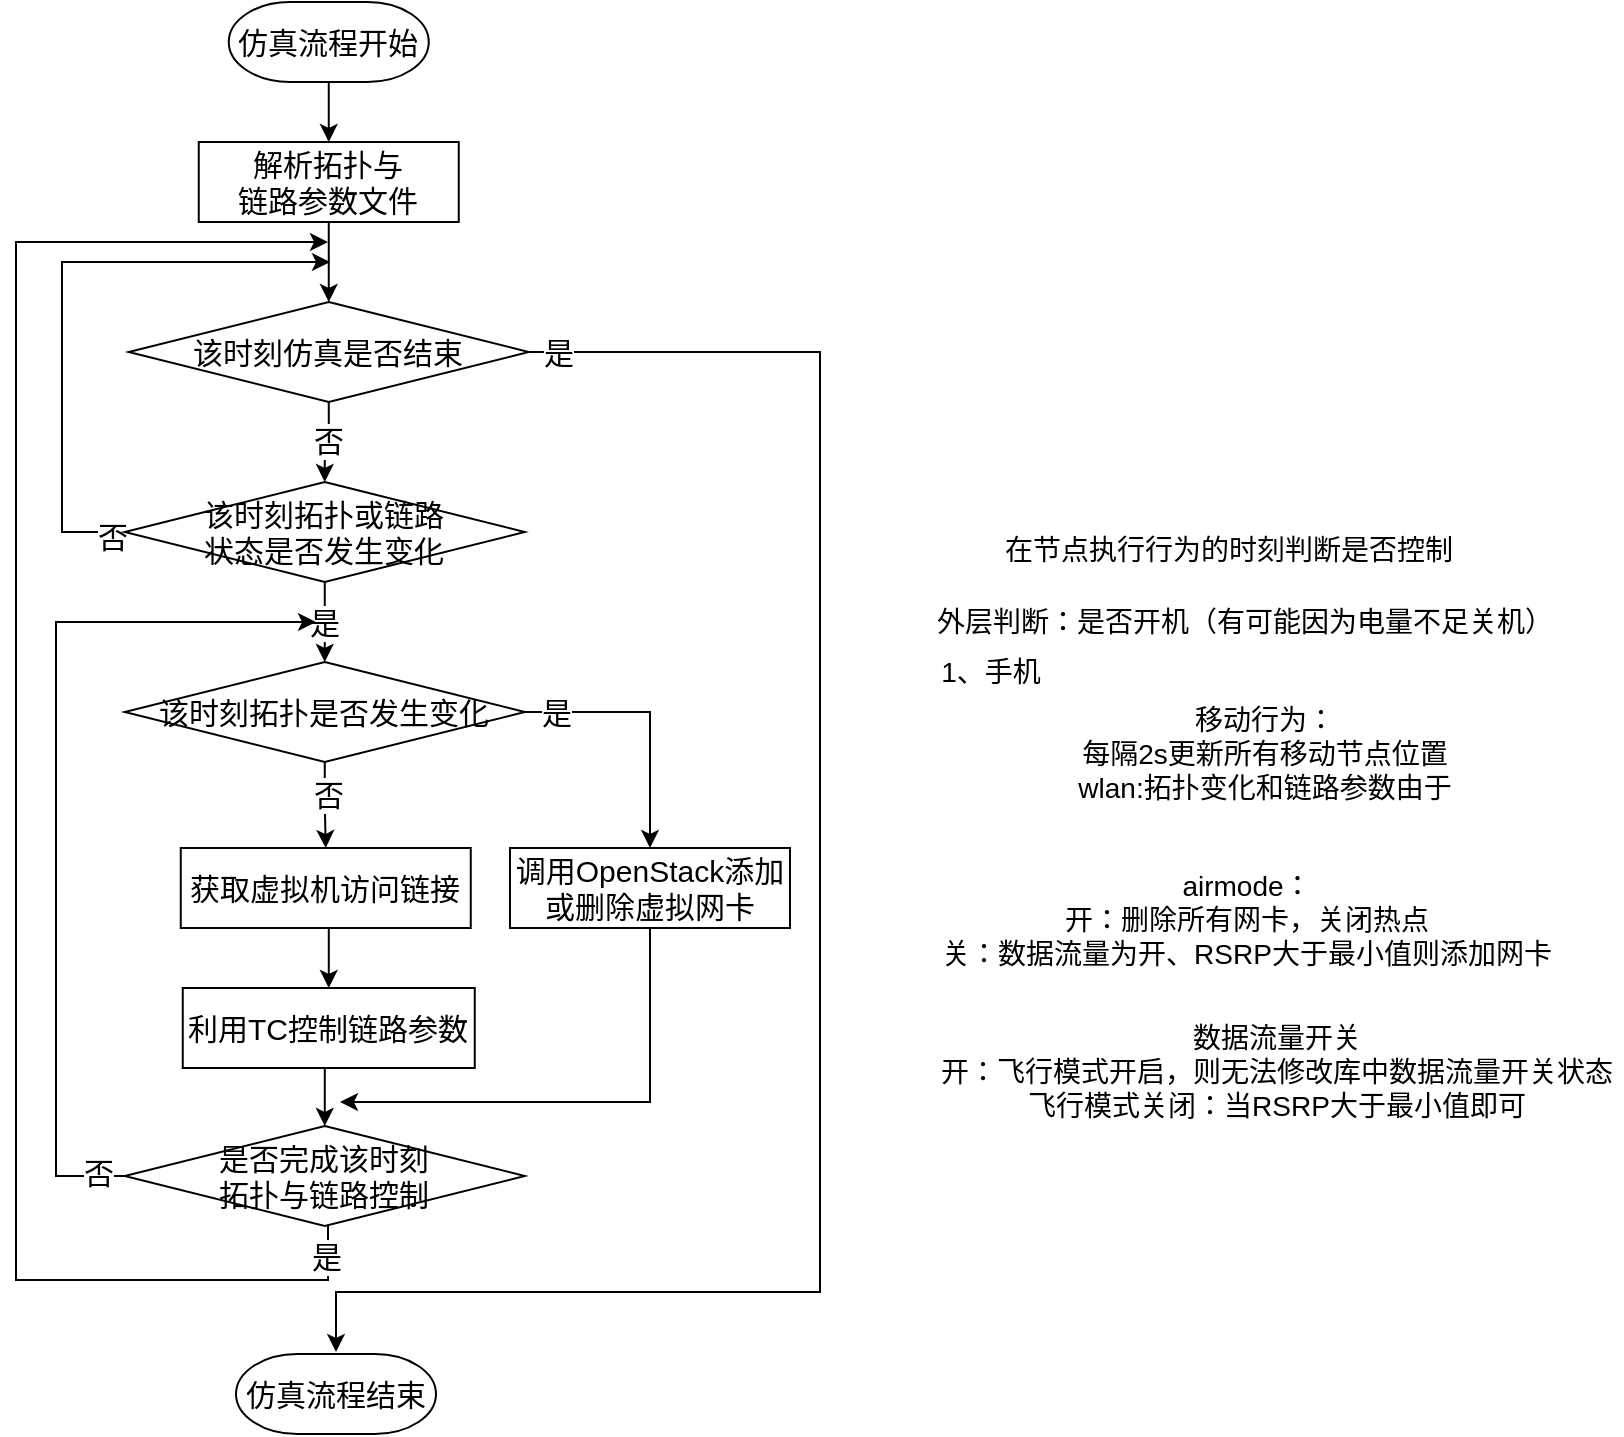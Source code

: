 <mxfile version="12.9.3" type="github" pages="4">
  <diagram id="6a731a19-8d31-9384-78a2-239565b7b9f0" name="拓扑与链路控制技术">
    <mxGraphModel dx="946" dy="467" grid="0" gridSize="10" guides="1" tooltips="1" connect="1" arrows="1" fold="1" page="1" pageScale="1" pageWidth="1169" pageHeight="827" background="#ffffff" math="0" shadow="0">
      <root>
        <mxCell id="0" />
        <mxCell id="1" parent="0" />
        <mxCell id="XVKLGU5yuTdTBBwaq9gd-3" style="edgeStyle=orthogonalEdgeStyle;rounded=0;orthogonalLoop=1;jettySize=auto;html=1;exitX=0.5;exitY=1;exitDx=0;exitDy=0;exitPerimeter=0;entryX=0.5;entryY=0;entryDx=0;entryDy=0;strokeWidth=1;fontSize=15;" parent="1" source="ttyujtRelshkrmtNdgl2-55" target="XVKLGU5yuTdTBBwaq9gd-2" edge="1">
          <mxGeometry relative="1" as="geometry" />
        </mxCell>
        <mxCell id="ttyujtRelshkrmtNdgl2-55" value="仿真流程开始" style="strokeWidth=1;html=1;shape=mxgraph.flowchart.terminator;whiteSpace=wrap;fontSize=15;" parent="1" vertex="1">
          <mxGeometry x="386.38" y="490" width="100" height="40" as="geometry" />
        </mxCell>
        <mxCell id="ytw-H5kWjpuPRux5cNYK-19" value="" style="edgeStyle=orthogonalEdgeStyle;rounded=0;orthogonalLoop=1;jettySize=auto;html=1;exitX=1;exitY=0.5;exitDx=0;exitDy=0;exitPerimeter=0;strokeWidth=1;fontSize=15;" parent="1" source="ttyujtRelshkrmtNdgl2-85" edge="1">
          <mxGeometry relative="1" as="geometry">
            <mxPoint x="440" y="1165" as="targetPoint" />
            <mxPoint x="548.38" y="670" as="sourcePoint" />
            <Array as="points">
              <mxPoint x="682" y="665" />
              <mxPoint x="682" y="1135" />
              <mxPoint x="440" y="1135" />
            </Array>
          </mxGeometry>
        </mxCell>
        <mxCell id="ytw-H5kWjpuPRux5cNYK-34" value="是" style="text;html=1;align=center;verticalAlign=middle;resizable=0;points=[];labelBackgroundColor=#ffffff;fontSize=15;" parent="ytw-H5kWjpuPRux5cNYK-19" vertex="1" connectable="0">
          <mxGeometry x="-0.944" y="-1" relative="1" as="geometry">
            <mxPoint x="-10.38" y="-1" as="offset" />
          </mxGeometry>
        </mxCell>
        <mxCell id="ytw-H5kWjpuPRux5cNYK-30" style="edgeStyle=orthogonalEdgeStyle;rounded=0;orthogonalLoop=1;jettySize=auto;html=1;exitX=0.5;exitY=1;exitDx=0;exitDy=0;exitPerimeter=0;entryX=0.5;entryY=0;entryDx=0;entryDy=0;entryPerimeter=0;strokeWidth=1;fontSize=15;" parent="1" source="ttyujtRelshkrmtNdgl2-85" target="ytw-H5kWjpuPRux5cNYK-8" edge="1">
          <mxGeometry relative="1" as="geometry" />
        </mxCell>
        <mxCell id="ytw-H5kWjpuPRux5cNYK-31" value="否" style="text;html=1;align=center;verticalAlign=middle;resizable=0;points=[];labelBackgroundColor=#ffffff;fontSize=15;" parent="ytw-H5kWjpuPRux5cNYK-30" vertex="1" connectable="0">
          <mxGeometry x="-0.125" y="-1" relative="1" as="geometry">
            <mxPoint as="offset" />
          </mxGeometry>
        </mxCell>
        <mxCell id="ttyujtRelshkrmtNdgl2-85" value="&lt;span style=&quot;font-size: 15px&quot;&gt;该时刻仿真是否结束&lt;br style=&quot;font-size: 15px&quot;&gt;&lt;/span&gt;" style="strokeWidth=1;html=1;shape=mxgraph.flowchart.decision;whiteSpace=wrap;fontSize=15;" parent="1" vertex="1">
          <mxGeometry x="336.38" y="640" width="200" height="50" as="geometry" />
        </mxCell>
        <mxCell id="TidMMcT2wj0nwVOMxdJ1-9" style="edgeStyle=orthogonalEdgeStyle;rounded=0;orthogonalLoop=1;jettySize=auto;html=1;exitX=0.5;exitY=1;exitDx=0;exitDy=0;" parent="1" source="ytw-H5kWjpuPRux5cNYK-1" edge="1">
          <mxGeometry relative="1" as="geometry">
            <mxPoint x="442" y="1040" as="targetPoint" />
            <Array as="points">
              <mxPoint x="597" y="1040" />
            </Array>
          </mxGeometry>
        </mxCell>
        <mxCell id="ytw-H5kWjpuPRux5cNYK-1" value="调用OpenStack添加或删除虚拟网卡" style="rounded=0;whiteSpace=wrap;html=1;strokeWidth=1;fontSize=15;" parent="1" vertex="1">
          <mxGeometry x="527" y="913" width="140" height="40" as="geometry" />
        </mxCell>
        <mxCell id="ytw-H5kWjpuPRux5cNYK-4" value="仿真流程结束" style="strokeWidth=1;html=1;shape=mxgraph.flowchart.terminator;whiteSpace=wrap;fontSize=15;" parent="1" vertex="1">
          <mxGeometry x="390" y="1166" width="100" height="40" as="geometry" />
        </mxCell>
        <mxCell id="ytw-H5kWjpuPRux5cNYK-46" style="edgeStyle=orthogonalEdgeStyle;rounded=0;orthogonalLoop=1;jettySize=auto;html=1;exitX=0;exitY=0.5;exitDx=0;exitDy=0;exitPerimeter=0;strokeWidth=1;fontSize=15;" parent="1" edge="1">
          <mxGeometry relative="1" as="geometry">
            <mxPoint x="437" y="620" as="targetPoint" />
            <mxPoint x="337.38" y="755" as="sourcePoint" />
            <Array as="points">
              <mxPoint x="303" y="755" />
              <mxPoint x="303" y="620" />
            </Array>
          </mxGeometry>
        </mxCell>
        <mxCell id="ytw-H5kWjpuPRux5cNYK-47" value="否" style="text;html=1;align=center;verticalAlign=middle;resizable=0;points=[];labelBackgroundColor=#ffffff;fontSize=15;" parent="ytw-H5kWjpuPRux5cNYK-46" vertex="1" connectable="0">
          <mxGeometry x="-0.933" y="2" relative="1" as="geometry">
            <mxPoint as="offset" />
          </mxGeometry>
        </mxCell>
        <mxCell id="tflQ4zeCQDi2bhMAwkL_-6" value="是" style="edgeStyle=orthogonalEdgeStyle;rounded=0;orthogonalLoop=1;jettySize=auto;html=1;exitX=0.5;exitY=1;exitDx=0;exitDy=0;exitPerimeter=0;entryX=0.5;entryY=0;entryDx=0;entryDy=0;entryPerimeter=0;strokeWidth=1;fontSize=15;" parent="1" source="ytw-H5kWjpuPRux5cNYK-8" target="tflQ4zeCQDi2bhMAwkL_-3" edge="1">
          <mxGeometry relative="1" as="geometry" />
        </mxCell>
        <mxCell id="ytw-H5kWjpuPRux5cNYK-8" value="该时刻拓扑或链路&lt;br&gt;状态是否发生变化&lt;span style=&quot;font-size: 15px&quot;&gt;&lt;br style=&quot;font-size: 15px&quot;&gt;&lt;/span&gt;" style="strokeWidth=1;html=1;shape=mxgraph.flowchart.decision;whiteSpace=wrap;fontSize=15;" parent="1" vertex="1">
          <mxGeometry x="334.38" y="730" width="200" height="50" as="geometry" />
        </mxCell>
        <mxCell id="ytw-H5kWjpuPRux5cNYK-15" style="edgeStyle=orthogonalEdgeStyle;rounded=0;orthogonalLoop=1;jettySize=auto;html=1;exitX=0.5;exitY=1;exitDx=0;exitDy=0;exitPerimeter=0;strokeWidth=1;fontSize=15;" parent="1" source="ytw-H5kWjpuPRux5cNYK-10" edge="1">
          <mxGeometry relative="1" as="geometry">
            <mxPoint x="349" y="1270" as="sourcePoint" />
            <mxPoint x="436" y="610" as="targetPoint" />
            <Array as="points">
              <mxPoint x="434" y="1090" />
              <mxPoint x="436" y="1090" />
              <mxPoint x="436" y="1129" />
              <mxPoint x="280" y="1129" />
              <mxPoint x="280" y="610" />
            </Array>
          </mxGeometry>
        </mxCell>
        <mxCell id="TidMMcT2wj0nwVOMxdJ1-6" value="&lt;font style=&quot;font-size: 15px&quot;&gt;是&lt;/font&gt;" style="text;html=1;align=center;verticalAlign=middle;resizable=0;points=[];labelBackgroundColor=#ffffff;" parent="ytw-H5kWjpuPRux5cNYK-15" vertex="1" connectable="0">
          <mxGeometry x="-0.909" y="-1" relative="1" as="geometry">
            <mxPoint as="offset" />
          </mxGeometry>
        </mxCell>
        <mxCell id="ytw-H5kWjpuPRux5cNYK-17" style="edgeStyle=orthogonalEdgeStyle;rounded=0;orthogonalLoop=1;jettySize=auto;html=1;strokeWidth=1;fontSize=15;exitX=0;exitY=0.5;exitDx=0;exitDy=0;exitPerimeter=0;" parent="1" source="ytw-H5kWjpuPRux5cNYK-10" edge="1">
          <mxGeometry relative="1" as="geometry">
            <mxPoint x="430" y="800" as="targetPoint" />
            <mxPoint x="330" y="1165" as="sourcePoint" />
            <Array as="points">
              <mxPoint x="300" y="1077" />
              <mxPoint x="300" y="800" />
            </Array>
          </mxGeometry>
        </mxCell>
        <mxCell id="tflQ4zeCQDi2bhMAwkL_-9" value="否" style="text;html=1;align=center;verticalAlign=middle;resizable=0;points=[];labelBackgroundColor=#ffffff;fontSize=15;" parent="ytw-H5kWjpuPRux5cNYK-17" vertex="1" connectable="0">
          <mxGeometry x="-0.936" y="-2" relative="1" as="geometry">
            <mxPoint as="offset" />
          </mxGeometry>
        </mxCell>
        <mxCell id="ytw-H5kWjpuPRux5cNYK-10" value="&lt;span style=&quot;font-size: 15px&quot;&gt;是否完成该时刻&lt;br&gt;拓扑与链路控制&lt;/span&gt;" style="strokeWidth=1;html=1;shape=mxgraph.flowchart.decision;whiteSpace=wrap;fontSize=15;" parent="1" vertex="1">
          <mxGeometry x="334.38" y="1052" width="200" height="50" as="geometry" />
        </mxCell>
        <mxCell id="XVKLGU5yuTdTBBwaq9gd-4" style="edgeStyle=orthogonalEdgeStyle;rounded=0;orthogonalLoop=1;jettySize=auto;html=1;exitX=0.5;exitY=1;exitDx=0;exitDy=0;entryX=0.5;entryY=0;entryDx=0;entryDy=0;entryPerimeter=0;strokeWidth=1;fontSize=15;" parent="1" source="XVKLGU5yuTdTBBwaq9gd-2" target="ttyujtRelshkrmtNdgl2-85" edge="1">
          <mxGeometry relative="1" as="geometry" />
        </mxCell>
        <mxCell id="XVKLGU5yuTdTBBwaq9gd-2" value="解析拓扑与&lt;br&gt;链路参数文件" style="rounded=0;whiteSpace=wrap;html=1;strokeWidth=1;fontSize=15;" parent="1" vertex="1">
          <mxGeometry x="371.38" y="560" width="130" height="40" as="geometry" />
        </mxCell>
        <mxCell id="TidMMcT2wj0nwVOMxdJ1-4" style="edgeStyle=orthogonalEdgeStyle;rounded=0;orthogonalLoop=1;jettySize=auto;html=1;exitX=0.5;exitY=1;exitDx=0;exitDy=0;entryX=0.5;entryY=0;entryDx=0;entryDy=0;entryPerimeter=0;" parent="1" source="PbRBGEzeBS2t3f2aw708-1" target="ytw-H5kWjpuPRux5cNYK-10" edge="1">
          <mxGeometry relative="1" as="geometry" />
        </mxCell>
        <mxCell id="PbRBGEzeBS2t3f2aw708-1" value="利用TC控制链路参数" style="rounded=0;whiteSpace=wrap;html=1;strokeWidth=1;fontSize=15;" parent="1" vertex="1">
          <mxGeometry x="363.38" y="983" width="146" height="40" as="geometry" />
        </mxCell>
        <mxCell id="TidMMcT2wj0nwVOMxdJ1-1" style="edgeStyle=orthogonalEdgeStyle;rounded=0;orthogonalLoop=1;jettySize=auto;html=1;exitX=0.5;exitY=1;exitDx=0;exitDy=0;exitPerimeter=0;entryX=0.5;entryY=0;entryDx=0;entryDy=0;" parent="1" source="tflQ4zeCQDi2bhMAwkL_-3" target="YgkVIk6N9J1UX0ECOyVe-1" edge="1">
          <mxGeometry relative="1" as="geometry" />
        </mxCell>
        <mxCell id="TidMMcT2wj0nwVOMxdJ1-2" value="&lt;font style=&quot;font-size: 15px&quot;&gt;否&lt;/font&gt;" style="text;html=1;align=center;verticalAlign=middle;resizable=0;points=[];labelBackgroundColor=#ffffff;" parent="TidMMcT2wj0nwVOMxdJ1-1" vertex="1" connectable="0">
          <mxGeometry x="0.011" y="7" relative="1" as="geometry">
            <mxPoint x="-6" y="-6" as="offset" />
          </mxGeometry>
        </mxCell>
        <mxCell id="TidMMcT2wj0nwVOMxdJ1-7" style="edgeStyle=orthogonalEdgeStyle;rounded=0;orthogonalLoop=1;jettySize=auto;html=1;exitX=1;exitY=0.5;exitDx=0;exitDy=0;exitPerimeter=0;entryX=0.5;entryY=0;entryDx=0;entryDy=0;" parent="1" source="tflQ4zeCQDi2bhMAwkL_-3" target="ytw-H5kWjpuPRux5cNYK-1" edge="1">
          <mxGeometry relative="1" as="geometry" />
        </mxCell>
        <mxCell id="TidMMcT2wj0nwVOMxdJ1-8" value="&lt;font style=&quot;font-size: 15px&quot;&gt;是&lt;/font&gt;" style="text;html=1;align=center;verticalAlign=middle;resizable=0;points=[];labelBackgroundColor=#ffffff;" parent="TidMMcT2wj0nwVOMxdJ1-7" vertex="1" connectable="0">
          <mxGeometry x="-0.861" y="2" relative="1" as="geometry">
            <mxPoint x="6.62" y="2" as="offset" />
          </mxGeometry>
        </mxCell>
        <mxCell id="tflQ4zeCQDi2bhMAwkL_-3" value="&lt;span style=&quot;font-size: 15px&quot;&gt;该时刻拓扑是否发生变化&lt;br style=&quot;font-size: 15px&quot;&gt;&lt;/span&gt;" style="strokeWidth=1;html=1;shape=mxgraph.flowchart.decision;whiteSpace=wrap;fontSize=15;" parent="1" vertex="1">
          <mxGeometry x="334.38" y="820" width="200" height="50" as="geometry" />
        </mxCell>
        <mxCell id="TidMMcT2wj0nwVOMxdJ1-3" style="edgeStyle=orthogonalEdgeStyle;rounded=0;orthogonalLoop=1;jettySize=auto;html=1;exitX=0.5;exitY=1;exitDx=0;exitDy=0;entryX=0.5;entryY=0;entryDx=0;entryDy=0;" parent="1" source="YgkVIk6N9J1UX0ECOyVe-1" target="PbRBGEzeBS2t3f2aw708-1" edge="1">
          <mxGeometry relative="1" as="geometry" />
        </mxCell>
        <mxCell id="YgkVIk6N9J1UX0ECOyVe-1" value="获取虚拟机访问链接" style="rounded=0;whiteSpace=wrap;html=1;strokeWidth=1;fontSize=15;" parent="1" vertex="1">
          <mxGeometry x="362.38" y="913" width="145" height="40" as="geometry" />
        </mxCell>
        <mxCell id="FOpDInlarjYtEiqSZFSN-1" value="在节点执行行为的时刻判断是否控制" style="text;html=1;align=center;verticalAlign=middle;resizable=0;points=[];autosize=1;fontSize=14;" vertex="1" parent="1">
          <mxGeometry x="769" y="753" width="234" height="21" as="geometry" />
        </mxCell>
        <mxCell id="FOpDInlarjYtEiqSZFSN-3" value="airmode：&lt;br&gt;开：删除所有网卡，关闭热点&lt;br&gt;关：数据流量为开、RSRP大于最小值则添加网卡&lt;br&gt;" style="text;html=1;align=center;verticalAlign=middle;resizable=0;points=[];autosize=1;fontSize=14;" vertex="1" parent="1">
          <mxGeometry x="737" y="921" width="315" height="55" as="geometry" />
        </mxCell>
        <mxCell id="FOpDInlarjYtEiqSZFSN-4" value="1、手机" style="text;html=1;align=center;verticalAlign=middle;resizable=0;points=[];autosize=1;fontSize=14;" vertex="1" parent="1">
          <mxGeometry x="737" y="814" width="60" height="21" as="geometry" />
        </mxCell>
        <mxCell id="eyztiRn-aRr8YekvGuWy-1" value="数据流量开关&lt;br&gt;开：飞行模式开启，则无法修改库中数据流量开关状态&lt;br&gt;飞行模式关闭：当RSRP大于最小值即可&lt;br&gt;" style="text;html=1;align=center;verticalAlign=middle;resizable=0;points=[];autosize=1;fontSize=14;" vertex="1" parent="1">
          <mxGeometry x="737" y="997" width="346" height="55" as="geometry" />
        </mxCell>
        <mxCell id="eyztiRn-aRr8YekvGuWy-2" value="外层判断：是否开机（有可能因为电量不足关机）" style="text;html=1;align=center;verticalAlign=middle;resizable=0;points=[];autosize=1;fontSize=14;" vertex="1" parent="1">
          <mxGeometry x="735" y="789" width="318" height="21" as="geometry" />
        </mxCell>
        <mxCell id="eyztiRn-aRr8YekvGuWy-3" value="移动行为：&lt;br&gt;每隔2s更新所有移动节点位置&lt;br&gt;wlan:拓扑变化和链路参数由于" style="text;html=1;align=center;verticalAlign=middle;resizable=0;points=[];autosize=1;fontSize=14;" vertex="1" parent="1">
          <mxGeometry x="805" y="838" width="197" height="55" as="geometry" />
        </mxCell>
      </root>
    </mxGraphModel>
  </diagram>
  <diagram id="v8ugOdhWxPYhqjRlqoNW" name="网络行为控制">
    <mxGraphModel dx="946" dy="1636" grid="0" gridSize="10" guides="1" tooltips="1" connect="1" arrows="1" fold="1" page="1" pageScale="1" pageWidth="827" pageHeight="1169" math="0" shadow="0">
      <root>
        <mxCell id="XkxrOACsHn2WorxNWKab-0" />
        <mxCell id="XkxrOACsHn2WorxNWKab-1" parent="XkxrOACsHn2WorxNWKab-0" />
        <mxCell id="XkxrOACsHn2WorxNWKab-28" style="edgeStyle=orthogonalEdgeStyle;rounded=0;orthogonalLoop=1;jettySize=auto;html=1;exitX=0.5;exitY=1;exitDx=0;exitDy=0;exitPerimeter=0;entryX=0.5;entryY=0;entryDx=0;entryDy=0;entryPerimeter=0;strokeWidth=1;fontSize=15;" parent="XkxrOACsHn2WorxNWKab-1" source="XkxrOACsHn2WorxNWKab-29" target="XkxrOACsHn2WorxNWKab-44" edge="1">
          <mxGeometry relative="1" as="geometry" />
        </mxCell>
        <mxCell id="XkxrOACsHn2WorxNWKab-29" value="仿真流程开始" style="strokeWidth=1;html=1;shape=mxgraph.flowchart.terminator;whiteSpace=wrap;fontSize=15;" parent="XkxrOACsHn2WorxNWKab-1" vertex="1">
          <mxGeometry x="154.25" y="-60" width="100" height="40" as="geometry" />
        </mxCell>
        <mxCell id="-nuV1rZC9ApYzW40w2bU-1" style="edgeStyle=orthogonalEdgeStyle;rounded=0;orthogonalLoop=1;jettySize=auto;html=1;exitX=0.5;exitY=1;exitDx=0;exitDy=0;exitPerimeter=0;entryX=0.5;entryY=0;entryDx=0;entryDy=0;strokeWidth=1;fontSize=15;" parent="XkxrOACsHn2WorxNWKab-1" source="XkxrOACsHn2WorxNWKab-32" target="XkxrOACsHn2WorxNWKab-34" edge="1">
          <mxGeometry relative="1" as="geometry" />
        </mxCell>
        <mxCell id="lklMJXzV0AVg6-V9m9iJ-14" value="是" style="text;html=1;align=center;verticalAlign=middle;resizable=0;points=[];labelBackgroundColor=#ffffff;fontSize=15;" parent="-nuV1rZC9ApYzW40w2bU-1" vertex="1" connectable="0">
          <mxGeometry x="0.051" y="1" relative="1" as="geometry">
            <mxPoint as="offset" />
          </mxGeometry>
        </mxCell>
        <mxCell id="-nuV1rZC9ApYzW40w2bU-5" style="edgeStyle=orthogonalEdgeStyle;rounded=0;orthogonalLoop=1;jettySize=auto;html=1;exitX=1;exitY=0.5;exitDx=0;exitDy=0;exitPerimeter=0;entryX=0.5;entryY=0;entryDx=0;entryDy=0;strokeWidth=1;fontSize=15;" parent="XkxrOACsHn2WorxNWKab-1" source="XkxrOACsHn2WorxNWKab-32" target="-nuV1rZC9ApYzW40w2bU-4" edge="1">
          <mxGeometry relative="1" as="geometry" />
        </mxCell>
        <mxCell id="lklMJXzV0AVg6-V9m9iJ-8" value="否" style="text;html=1;align=center;verticalAlign=middle;resizable=0;points=[];labelBackgroundColor=#ffffff;fontSize=15;" parent="-nuV1rZC9ApYzW40w2bU-5" vertex="1" connectable="0">
          <mxGeometry x="-0.851" relative="1" as="geometry">
            <mxPoint x="5.75" as="offset" />
          </mxGeometry>
        </mxCell>
        <mxCell id="XkxrOACsHn2WorxNWKab-32" value="&lt;span style=&quot;font-size: 15px&quot;&gt;是否进入虚拟机控制&lt;br style=&quot;font-size: 15px&quot;&gt;&lt;/span&gt;" style="strokeWidth=1;html=1;shape=mxgraph.flowchart.decision;whiteSpace=wrap;fontSize=15;" parent="XkxrOACsHn2WorxNWKab-1" vertex="1">
          <mxGeometry x="104.25" y="190" width="200" height="50" as="geometry" />
        </mxCell>
        <mxCell id="-nuV1rZC9ApYzW40w2bU-2" style="edgeStyle=orthogonalEdgeStyle;rounded=0;orthogonalLoop=1;jettySize=auto;html=1;exitX=0.5;exitY=1;exitDx=0;exitDy=0;entryX=0.5;entryY=0;entryDx=0;entryDy=0;strokeWidth=1;fontSize=15;" parent="XkxrOACsHn2WorxNWKab-1" source="XkxrOACsHn2WorxNWKab-34" target="XkxrOACsHn2WorxNWKab-54" edge="1">
          <mxGeometry relative="1" as="geometry" />
        </mxCell>
        <mxCell id="XkxrOACsHn2WorxNWKab-34" value="&lt;font style=&quot;font-size: 15px&quot;&gt;获取虚拟机访问链接&lt;/font&gt;" style="rounded=0;whiteSpace=wrap;html=1;strokeWidth=1;fontSize=15;" parent="XkxrOACsHn2WorxNWKab-1" vertex="1">
          <mxGeometry x="134.25" y="280" width="140" height="40" as="geometry" />
        </mxCell>
        <mxCell id="-nuV1rZC9ApYzW40w2bU-8" style="edgeStyle=orthogonalEdgeStyle;rounded=0;orthogonalLoop=1;jettySize=auto;html=1;exitX=0.5;exitY=1;exitDx=0;exitDy=0;exitPerimeter=0;entryX=0.5;entryY=0;entryDx=0;entryDy=0;entryPerimeter=0;strokeWidth=1;fontSize=15;" parent="XkxrOACsHn2WorxNWKab-1" source="XkxrOACsHn2WorxNWKab-44" target="-nuV1rZC9ApYzW40w2bU-7" edge="1">
          <mxGeometry relative="1" as="geometry" />
        </mxCell>
        <mxCell id="lklMJXzV0AVg6-V9m9iJ-13" value="否" style="text;html=1;align=center;verticalAlign=middle;resizable=0;points=[];labelBackgroundColor=#ffffff;fontSize=15;" parent="-nuV1rZC9ApYzW40w2bU-8" vertex="1" connectable="0">
          <mxGeometry x="-0.255" y="-1" relative="1" as="geometry">
            <mxPoint as="offset" />
          </mxGeometry>
        </mxCell>
        <mxCell id="lklMJXzV0AVg6-V9m9iJ-3" style="edgeStyle=orthogonalEdgeStyle;rounded=0;orthogonalLoop=1;jettySize=auto;html=1;exitX=1;exitY=0.5;exitDx=0;exitDy=0;exitPerimeter=0;strokeWidth=1;fontSize=15;entryX=0.5;entryY=0;entryDx=0;entryDy=0;entryPerimeter=0;" parent="XkxrOACsHn2WorxNWKab-1" source="XkxrOACsHn2WorxNWKab-44" target="FGpXlcg3w5gOP9-YCDFg-1" edge="1">
          <mxGeometry relative="1" as="geometry">
            <mxPoint x="210" y="470" as="targetPoint" />
            <Array as="points">
              <mxPoint x="470" y="35" />
              <mxPoint x="470" y="470" />
              <mxPoint x="199" y="470" />
            </Array>
          </mxGeometry>
        </mxCell>
        <mxCell id="lklMJXzV0AVg6-V9m9iJ-12" value="是" style="text;html=1;align=center;verticalAlign=middle;resizable=0;points=[];labelBackgroundColor=#ffffff;fontSize=15;" parent="lklMJXzV0AVg6-V9m9iJ-3" vertex="1" connectable="0">
          <mxGeometry x="-0.947" relative="1" as="geometry">
            <mxPoint as="offset" />
          </mxGeometry>
        </mxCell>
        <mxCell id="XkxrOACsHn2WorxNWKab-44" value="&lt;span style=&quot;font-size: 15px&quot;&gt;该时刻仿真是否结束&lt;br style=&quot;font-size: 15px&quot;&gt;&lt;/span&gt;" style="strokeWidth=1;html=1;shape=mxgraph.flowchart.decision;whiteSpace=wrap;fontSize=15;" parent="XkxrOACsHn2WorxNWKab-1" vertex="1">
          <mxGeometry x="104.25" y="10" width="200" height="50" as="geometry" />
        </mxCell>
        <mxCell id="lklMJXzV0AVg6-V9m9iJ-0" style="edgeStyle=orthogonalEdgeStyle;rounded=0;orthogonalLoop=1;jettySize=auto;html=1;exitX=0.5;exitY=1;exitDx=0;exitDy=0;entryX=0.5;entryY=0;entryDx=0;entryDy=0;entryPerimeter=0;strokeWidth=1;fontSize=15;" parent="XkxrOACsHn2WorxNWKab-1" source="XkxrOACsHn2WorxNWKab-54" target="-nuV1rZC9ApYzW40w2bU-6" edge="1">
          <mxGeometry relative="1" as="geometry" />
        </mxCell>
        <mxCell id="XkxrOACsHn2WorxNWKab-54" value="&lt;font style=&quot;font-size: 15px&quot;&gt;访问虚拟机执行行为&lt;/font&gt;" style="rounded=0;whiteSpace=wrap;html=1;strokeWidth=1;fontSize=15;" parent="XkxrOACsHn2WorxNWKab-1" vertex="1">
          <mxGeometry x="134.25" y="342" width="140" height="40" as="geometry" />
        </mxCell>
        <mxCell id="FGpXlcg3w5gOP9-YCDFg-1" value="仿真流程结束" style="strokeWidth=1;html=1;shape=mxgraph.flowchart.terminator;whiteSpace=wrap;fontSize=15;" parent="XkxrOACsHn2WorxNWKab-1" vertex="1">
          <mxGeometry x="148.5" y="490" width="100" height="40" as="geometry" />
        </mxCell>
        <mxCell id="lklMJXzV0AVg6-V9m9iJ-9" style="edgeStyle=orthogonalEdgeStyle;rounded=0;orthogonalLoop=1;jettySize=auto;html=1;exitX=0.5;exitY=1;exitDx=0;exitDy=0;strokeWidth=1;fontSize=15;" parent="XkxrOACsHn2WorxNWKab-1" source="-nuV1rZC9ApYzW40w2bU-4" edge="1">
          <mxGeometry relative="1" as="geometry">
            <mxPoint x="210" y="390" as="targetPoint" />
            <Array as="points">
              <mxPoint x="360" y="390" />
            </Array>
          </mxGeometry>
        </mxCell>
        <mxCell id="-nuV1rZC9ApYzW40w2bU-4" value="&lt;font style=&quot;font-size: 15px&quot;&gt;调用OpenStack接口执行行为&lt;/font&gt;" style="rounded=0;whiteSpace=wrap;html=1;strokeWidth=1;fontSize=15;" parent="XkxrOACsHn2WorxNWKab-1" vertex="1">
          <mxGeometry x="290" y="280" width="140" height="40" as="geometry" />
        </mxCell>
        <mxCell id="lklMJXzV0AVg6-V9m9iJ-1" style="edgeStyle=orthogonalEdgeStyle;rounded=0;orthogonalLoop=1;jettySize=auto;html=1;exitX=0;exitY=0.5;exitDx=0;exitDy=0;exitPerimeter=0;strokeWidth=1;fontSize=15;" parent="XkxrOACsHn2WorxNWKab-1" source="-nuV1rZC9ApYzW40w2bU-6" edge="1">
          <mxGeometry relative="1" as="geometry">
            <mxPoint x="200" y="-10" as="targetPoint" />
            <Array as="points">
              <mxPoint x="40" y="435" />
              <mxPoint x="40" y="-10" />
            </Array>
          </mxGeometry>
        </mxCell>
        <mxCell id="lklMJXzV0AVg6-V9m9iJ-2" value="是" style="text;html=1;align=center;verticalAlign=middle;resizable=0;points=[];labelBackgroundColor=#ffffff;fontSize=15;" parent="lklMJXzV0AVg6-V9m9iJ-1" vertex="1" connectable="0">
          <mxGeometry x="-0.939" relative="1" as="geometry">
            <mxPoint as="offset" />
          </mxGeometry>
        </mxCell>
        <mxCell id="lklMJXzV0AVg6-V9m9iJ-6" style="edgeStyle=orthogonalEdgeStyle;rounded=0;orthogonalLoop=1;jettySize=auto;html=1;exitX=1;exitY=0.5;exitDx=0;exitDy=0;exitPerimeter=0;strokeWidth=1;fontSize=15;" parent="XkxrOACsHn2WorxNWKab-1" source="-nuV1rZC9ApYzW40w2bU-6" edge="1">
          <mxGeometry relative="1" as="geometry">
            <mxPoint x="210" y="170" as="targetPoint" />
            <Array as="points">
              <mxPoint x="450" y="435" />
              <mxPoint x="450" y="170" />
            </Array>
          </mxGeometry>
        </mxCell>
        <mxCell id="lklMJXzV0AVg6-V9m9iJ-11" value="否" style="text;html=1;align=center;verticalAlign=middle;resizable=0;points=[];labelBackgroundColor=#ffffff;fontSize=15;" parent="lklMJXzV0AVg6-V9m9iJ-6" vertex="1" connectable="0">
          <mxGeometry x="-0.969" y="1" relative="1" as="geometry">
            <mxPoint as="offset" />
          </mxGeometry>
        </mxCell>
        <mxCell id="-nuV1rZC9ApYzW40w2bU-6" value="&lt;span style=&quot;font-size: 15px&quot;&gt;该时刻所有网络&lt;br&gt;行为是否完成&lt;br style=&quot;font-size: 15px&quot;&gt;&lt;/span&gt;" style="strokeWidth=1;html=1;shape=mxgraph.flowchart.decision;whiteSpace=wrap;fontSize=15;" parent="XkxrOACsHn2WorxNWKab-1" vertex="1">
          <mxGeometry x="104.25" y="410" width="200" height="50" as="geometry" />
        </mxCell>
        <mxCell id="kszw4BfxBqGFvXXOp-lV-0" style="edgeStyle=orthogonalEdgeStyle;rounded=0;orthogonalLoop=1;jettySize=auto;html=1;exitX=0.5;exitY=1;exitDx=0;exitDy=0;exitPerimeter=0;entryX=0.5;entryY=0;entryDx=0;entryDy=0;entryPerimeter=0;strokeWidth=1;fontSize=15;" parent="XkxrOACsHn2WorxNWKab-1" source="-nuV1rZC9ApYzW40w2bU-7" target="XkxrOACsHn2WorxNWKab-32" edge="1">
          <mxGeometry relative="1" as="geometry" />
        </mxCell>
        <mxCell id="lklMJXzV0AVg6-V9m9iJ-7" value="是" style="text;html=1;align=center;verticalAlign=middle;resizable=0;points=[];labelBackgroundColor=#ffffff;fontSize=15;" parent="kszw4BfxBqGFvXXOp-lV-0" vertex="1" connectable="0">
          <mxGeometry x="-0.288" y="1" relative="1" as="geometry">
            <mxPoint as="offset" />
          </mxGeometry>
        </mxCell>
        <mxCell id="kszw4BfxBqGFvXXOp-lV-1" style="edgeStyle=orthogonalEdgeStyle;rounded=0;orthogonalLoop=1;jettySize=auto;html=1;exitX=0;exitY=0.5;exitDx=0;exitDy=0;exitPerimeter=0;strokeWidth=1;fontSize=15;" parent="XkxrOACsHn2WorxNWKab-1" source="-nuV1rZC9ApYzW40w2bU-7" edge="1">
          <mxGeometry relative="1" as="geometry">
            <mxPoint x="199" as="targetPoint" />
            <Array as="points">
              <mxPoint x="60" y="125" />
              <mxPoint x="60" />
            </Array>
          </mxGeometry>
        </mxCell>
        <mxCell id="kszw4BfxBqGFvXXOp-lV-2" value="否" style="text;html=1;align=center;verticalAlign=middle;resizable=0;points=[];labelBackgroundColor=#ffffff;fontSize=15;" parent="kszw4BfxBqGFvXXOp-lV-1" vertex="1" connectable="0">
          <mxGeometry x="-0.886" y="1" relative="1" as="geometry">
            <mxPoint as="offset" />
          </mxGeometry>
        </mxCell>
        <mxCell id="-nuV1rZC9ApYzW40w2bU-7" value="该时刻是否执行网络行为&lt;span style=&quot;font-size: 15px&quot;&gt;&lt;br style=&quot;font-size: 15px&quot;&gt;&lt;/span&gt;" style="strokeWidth=1;html=1;shape=mxgraph.flowchart.decision;whiteSpace=wrap;fontSize=15;" parent="XkxrOACsHn2WorxNWKab-1" vertex="1">
          <mxGeometry x="104.25" y="100" width="200" height="50" as="geometry" />
        </mxCell>
      </root>
    </mxGraphModel>
  </diagram>
  <diagram id="BHsUnkRRkDvubZXYA5oQ" name="位置到链路状态转换">
    <mxGraphModel dx="946" dy="467" grid="0" gridSize="10" guides="1" tooltips="1" connect="1" arrows="1" fold="1" page="1" pageScale="1" pageWidth="827" pageHeight="1169" math="0" shadow="0">
      <root>
        <mxCell id="GKkQAI3s9Y34zm4RplyS-0" />
        <mxCell id="GKkQAI3s9Y34zm4RplyS-1" parent="GKkQAI3s9Y34zm4RplyS-0" />
        <mxCell id="GKkQAI3s9Y34zm4RplyS-2" value="生成拓扑与&lt;br&gt;链路参数文件" style="rounded=0;whiteSpace=wrap;html=1;strokeWidth=1;fontSize=15;" parent="GKkQAI3s9Y34zm4RplyS-1" vertex="1">
          <mxGeometry x="630" y="200" width="120" height="60" as="geometry" />
        </mxCell>
        <mxCell id="67PsZ09Hbw13mkb_fZ4C-0" value="解释MINDL文件得到仿真参数" style="rounded=0;whiteSpace=wrap;html=1;strokeWidth=1;fontSize=15;" parent="GKkQAI3s9Y34zm4RplyS-1" vertex="1">
          <mxGeometry x="134" y="200" width="120" height="60" as="geometry" />
        </mxCell>
        <mxCell id="67PsZ09Hbw13mkb_fZ4C-1" value="输入仿真参数到Mininet" style="rounded=0;whiteSpace=wrap;html=1;strokeWidth=1;fontSize=15;" parent="GKkQAI3s9Y34zm4RplyS-1" vertex="1">
          <mxGeometry x="300" y="200" width="120" height="60" as="geometry" />
        </mxCell>
        <mxCell id="67PsZ09Hbw13mkb_fZ4C-4" value="运行仿真实验测试连接性" style="rounded=0;whiteSpace=wrap;html=1;strokeWidth=1;fontSize=15;" parent="GKkQAI3s9Y34zm4RplyS-1" vertex="1">
          <mxGeometry x="465" y="200" width="120" height="60" as="geometry" />
        </mxCell>
        <mxCell id="67PsZ09Hbw13mkb_fZ4C-6" value="" style="shape=flexArrow;endArrow=classic;html=1;strokeWidth=1;fontSize=15;" parent="GKkQAI3s9Y34zm4RplyS-1" edge="1">
          <mxGeometry width="50" height="50" relative="1" as="geometry">
            <mxPoint x="260" y="229" as="sourcePoint" />
            <mxPoint x="297" y="229" as="targetPoint" />
          </mxGeometry>
        </mxCell>
        <mxCell id="67PsZ09Hbw13mkb_fZ4C-10" value="" style="shape=flexArrow;endArrow=classic;html=1;strokeWidth=1;fontSize=15;" parent="GKkQAI3s9Y34zm4RplyS-1" edge="1">
          <mxGeometry width="50" height="50" relative="1" as="geometry">
            <mxPoint x="426" y="229.5" as="sourcePoint" />
            <mxPoint x="463" y="229.5" as="targetPoint" />
          </mxGeometry>
        </mxCell>
        <mxCell id="67PsZ09Hbw13mkb_fZ4C-11" value="" style="shape=flexArrow;endArrow=classic;html=1;strokeWidth=1;fontSize=15;" parent="GKkQAI3s9Y34zm4RplyS-1" edge="1">
          <mxGeometry width="50" height="50" relative="1" as="geometry">
            <mxPoint x="590" y="229.5" as="sourcePoint" />
            <mxPoint x="627" y="229.5" as="targetPoint" />
          </mxGeometry>
        </mxCell>
        <mxCell id="aE10ST6rSshi5V1inHw0-2" value="&lt;span style=&quot;font-size: 15px ; white-space: normal&quot;&gt;&amp;nbsp; &amp;nbsp; 移动行为、&lt;/span&gt;&lt;br style=&quot;font-size: 15px ; white-space: normal&quot;&gt;&lt;span style=&quot;font-size: 15px ; white-space: normal&quot;&gt;拓扑创建&lt;/span&gt;" style="whiteSpace=wrap;html=1;shape=mxgraph.basic.oval_callout" parent="GKkQAI3s9Y34zm4RplyS-1" vertex="1">
          <mxGeometry x="143" y="120" width="119" height="72" as="geometry" />
        </mxCell>
        <mxCell id="aE10ST6rSshi5V1inHw0-3" value="&lt;span style=&quot;font-size: 15px&quot;&gt;节点连接性、&lt;br&gt;&lt;/span&gt;&lt;font style=&quot;font-size: 16px&quot;&gt;链路状态&lt;/font&gt;" style="whiteSpace=wrap;html=1;shape=mxgraph.basic.oval_callout" parent="GKkQAI3s9Y34zm4RplyS-1" vertex="1">
          <mxGeometry x="641" y="120" width="119" height="72" as="geometry" />
        </mxCell>
      </root>
    </mxGraphModel>
  </diagram>
  <diagram id="mybCoziPztsJB4F4yMcH" name="TC控制流程">
    <mxGraphModel dx="946" dy="467" grid="1" gridSize="10" guides="1" tooltips="1" connect="1" arrows="1" fold="1" page="1" pageScale="1" pageWidth="827" pageHeight="1169" math="0" shadow="0">
      <root>
        <mxCell id="ytn2ATOzjRRS6rHDC3zz-0" />
        <mxCell id="ytn2ATOzjRRS6rHDC3zz-1" parent="ytn2ATOzjRRS6rHDC3zz-0" />
        <mxCell id="ytn2ATOzjRRS6rHDC3zz-2" value="&lt;font style=&quot;font-size: 15px&quot;&gt;主队列配置&lt;/font&gt;" style="rounded=0;whiteSpace=wrap;html=1;" parent="ytn2ATOzjRRS6rHDC3zz-1" vertex="1">
          <mxGeometry x="200" y="200" width="120" height="60" as="geometry" />
        </mxCell>
        <mxCell id="ytn2ATOzjRRS6rHDC3zz-3" value="&lt;font style=&quot;font-size: 15px&quot;&gt;主类别配置&lt;/font&gt;" style="rounded=0;whiteSpace=wrap;html=1;" parent="ytn2ATOzjRRS6rHDC3zz-1" vertex="1">
          <mxGeometry x="370" y="200" width="120" height="60" as="geometry" />
        </mxCell>
        <mxCell id="ytn2ATOzjRRS6rHDC3zz-4" value="&lt;font style=&quot;font-size: 15px&quot;&gt;子队列和子类别建立&lt;/font&gt;" style="rounded=0;whiteSpace=wrap;html=1;" parent="ytn2ATOzjRRS6rHDC3zz-1" vertex="1">
          <mxGeometry x="540" y="200" width="120" height="60" as="geometry" />
        </mxCell>
        <mxCell id="ytn2ATOzjRRS6rHDC3zz-5" value="&lt;font style=&quot;font-size: 15px&quot;&gt;为所有类别建立过滤器&lt;/font&gt;" style="rounded=0;whiteSpace=wrap;html=1;" parent="ytn2ATOzjRRS6rHDC3zz-1" vertex="1">
          <mxGeometry x="707" y="200" width="120" height="60" as="geometry" />
        </mxCell>
        <mxCell id="ytn2ATOzjRRS6rHDC3zz-6" value="" style="edgeStyle=orthogonalEdgeStyle;rounded=0;orthogonalLoop=1;jettySize=auto;html=1;strokeWidth=5;strokeColor=#00CC00;" parent="ytn2ATOzjRRS6rHDC3zz-1" edge="1">
          <mxGeometry relative="1" as="geometry">
            <mxPoint x="490" y="229.5" as="sourcePoint" />
            <mxPoint x="540" y="229.5" as="targetPoint" />
          </mxGeometry>
        </mxCell>
        <mxCell id="ytn2ATOzjRRS6rHDC3zz-7" value="" style="edgeStyle=orthogonalEdgeStyle;rounded=0;orthogonalLoop=1;jettySize=auto;html=1;strokeWidth=5;strokeColor=#00CC00;" parent="ytn2ATOzjRRS6rHDC3zz-1" edge="1">
          <mxGeometry relative="1" as="geometry">
            <mxPoint x="660" y="229.5" as="sourcePoint" />
            <mxPoint x="710" y="229.5" as="targetPoint" />
          </mxGeometry>
        </mxCell>
        <mxCell id="ytn2ATOzjRRS6rHDC3zz-8" value="" style="edgeStyle=orthogonalEdgeStyle;rounded=0;orthogonalLoop=1;jettySize=auto;html=1;strokeWidth=5;strokeColor=#00CC00;" parent="ytn2ATOzjRRS6rHDC3zz-1" edge="1">
          <mxGeometry relative="1" as="geometry">
            <mxPoint x="320" y="229.5" as="sourcePoint" />
            <mxPoint x="370" y="229.5" as="targetPoint" />
          </mxGeometry>
        </mxCell>
      </root>
    </mxGraphModel>
  </diagram>
</mxfile>
